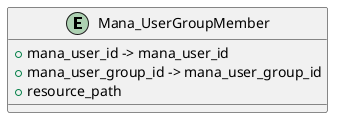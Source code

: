 @startuml

entity "Mana_UserGroupMember" {
    + mana_user_id -> mana_user_id
    + mana_user_group_id -> mana_user_group_id
    + resource_path
}

@enduml
